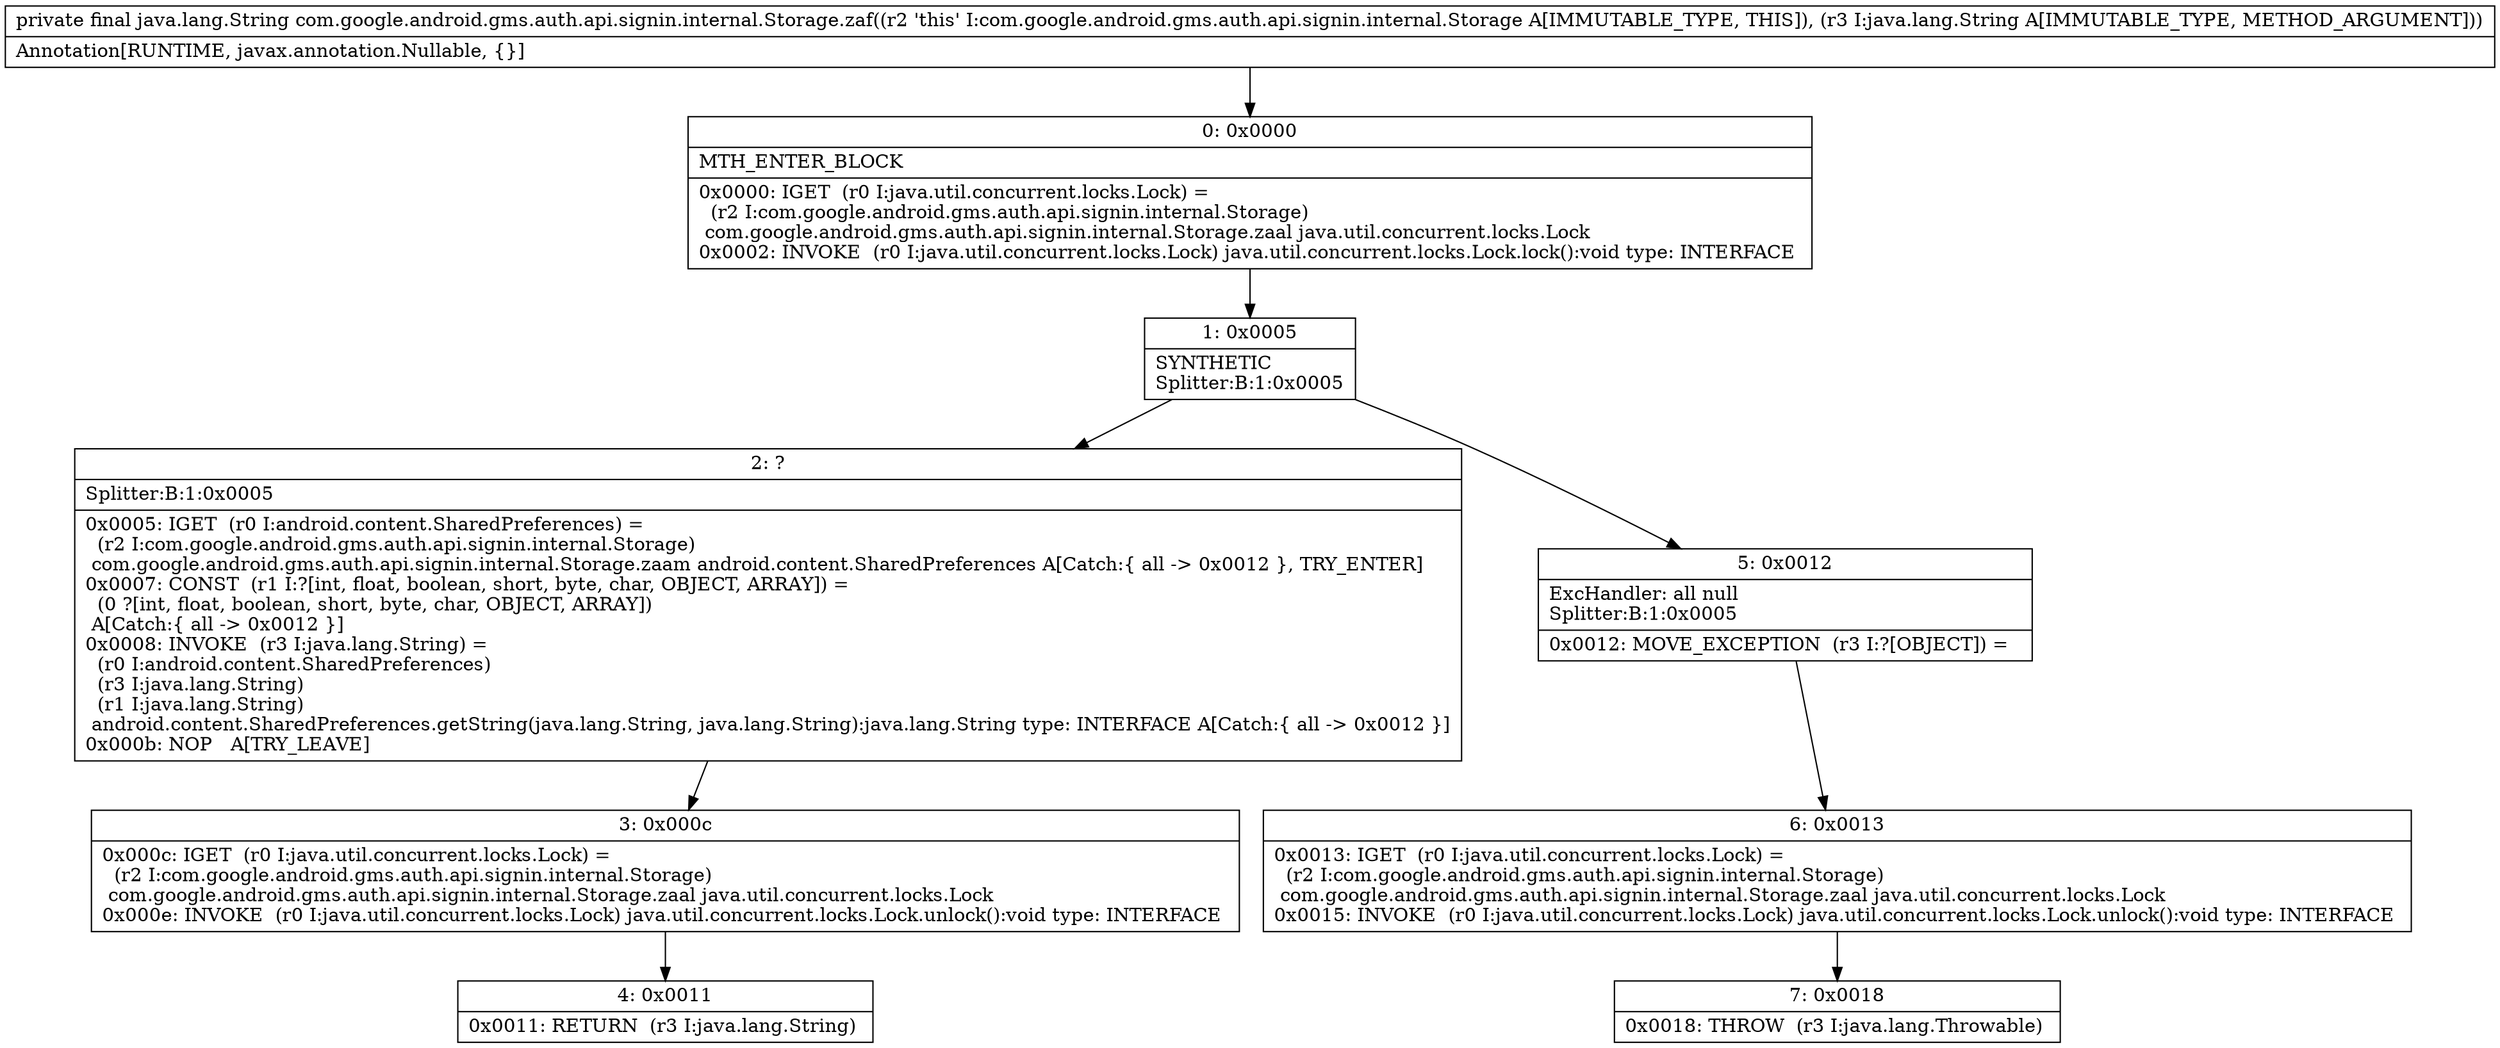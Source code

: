 digraph "CFG forcom.google.android.gms.auth.api.signin.internal.Storage.zaf(Ljava\/lang\/String;)Ljava\/lang\/String;" {
Node_0 [shape=record,label="{0\:\ 0x0000|MTH_ENTER_BLOCK\l|0x0000: IGET  (r0 I:java.util.concurrent.locks.Lock) = \l  (r2 I:com.google.android.gms.auth.api.signin.internal.Storage)\l com.google.android.gms.auth.api.signin.internal.Storage.zaal java.util.concurrent.locks.Lock \l0x0002: INVOKE  (r0 I:java.util.concurrent.locks.Lock) java.util.concurrent.locks.Lock.lock():void type: INTERFACE \l}"];
Node_1 [shape=record,label="{1\:\ 0x0005|SYNTHETIC\lSplitter:B:1:0x0005\l}"];
Node_2 [shape=record,label="{2\:\ ?|Splitter:B:1:0x0005\l|0x0005: IGET  (r0 I:android.content.SharedPreferences) = \l  (r2 I:com.google.android.gms.auth.api.signin.internal.Storage)\l com.google.android.gms.auth.api.signin.internal.Storage.zaam android.content.SharedPreferences A[Catch:\{ all \-\> 0x0012 \}, TRY_ENTER]\l0x0007: CONST  (r1 I:?[int, float, boolean, short, byte, char, OBJECT, ARRAY]) = \l  (0 ?[int, float, boolean, short, byte, char, OBJECT, ARRAY])\l A[Catch:\{ all \-\> 0x0012 \}]\l0x0008: INVOKE  (r3 I:java.lang.String) = \l  (r0 I:android.content.SharedPreferences)\l  (r3 I:java.lang.String)\l  (r1 I:java.lang.String)\l android.content.SharedPreferences.getString(java.lang.String, java.lang.String):java.lang.String type: INTERFACE A[Catch:\{ all \-\> 0x0012 \}]\l0x000b: NOP   A[TRY_LEAVE]\l}"];
Node_3 [shape=record,label="{3\:\ 0x000c|0x000c: IGET  (r0 I:java.util.concurrent.locks.Lock) = \l  (r2 I:com.google.android.gms.auth.api.signin.internal.Storage)\l com.google.android.gms.auth.api.signin.internal.Storage.zaal java.util.concurrent.locks.Lock \l0x000e: INVOKE  (r0 I:java.util.concurrent.locks.Lock) java.util.concurrent.locks.Lock.unlock():void type: INTERFACE \l}"];
Node_4 [shape=record,label="{4\:\ 0x0011|0x0011: RETURN  (r3 I:java.lang.String) \l}"];
Node_5 [shape=record,label="{5\:\ 0x0012|ExcHandler: all null\lSplitter:B:1:0x0005\l|0x0012: MOVE_EXCEPTION  (r3 I:?[OBJECT]) =  \l}"];
Node_6 [shape=record,label="{6\:\ 0x0013|0x0013: IGET  (r0 I:java.util.concurrent.locks.Lock) = \l  (r2 I:com.google.android.gms.auth.api.signin.internal.Storage)\l com.google.android.gms.auth.api.signin.internal.Storage.zaal java.util.concurrent.locks.Lock \l0x0015: INVOKE  (r0 I:java.util.concurrent.locks.Lock) java.util.concurrent.locks.Lock.unlock():void type: INTERFACE \l}"];
Node_7 [shape=record,label="{7\:\ 0x0018|0x0018: THROW  (r3 I:java.lang.Throwable) \l}"];
MethodNode[shape=record,label="{private final java.lang.String com.google.android.gms.auth.api.signin.internal.Storage.zaf((r2 'this' I:com.google.android.gms.auth.api.signin.internal.Storage A[IMMUTABLE_TYPE, THIS]), (r3 I:java.lang.String A[IMMUTABLE_TYPE, METHOD_ARGUMENT]))  | Annotation[RUNTIME, javax.annotation.Nullable, \{\}]\l}"];
MethodNode -> Node_0;
Node_0 -> Node_1;
Node_1 -> Node_2;
Node_1 -> Node_5;
Node_2 -> Node_3;
Node_3 -> Node_4;
Node_5 -> Node_6;
Node_6 -> Node_7;
}

